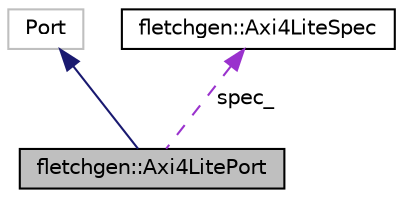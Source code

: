 digraph "fletchgen::Axi4LitePort"
{
 // LATEX_PDF_SIZE
  edge [fontname="Helvetica",fontsize="10",labelfontname="Helvetica",labelfontsize="10"];
  node [fontname="Helvetica",fontsize="10",shape=record];
  Node1 [label="fletchgen::Axi4LitePort",height=0.2,width=0.4,color="black", fillcolor="grey75", style="filled", fontcolor="black",tooltip="An AXI4-lite port derived from an AXI-lite width specification."];
  Node2 -> Node1 [dir="back",color="midnightblue",fontsize="10",style="solid",fontname="Helvetica"];
  Node2 [label="Port",height=0.2,width=0.4,color="grey75", fillcolor="white", style="filled",tooltip=" "];
  Node3 -> Node1 [dir="back",color="darkorchid3",fontsize="10",style="dashed",label=" spec_" ,fontname="Helvetica"];
  Node3 [label="fletchgen::Axi4LiteSpec",height=0.2,width=0.4,color="black", fillcolor="white", style="filled",URL="$structfletchgen_1_1_axi4_lite_spec.html",tooltip="AXI-lite bus width specification. Address is always 32, but data can also be 64. Modifiable."];
}
